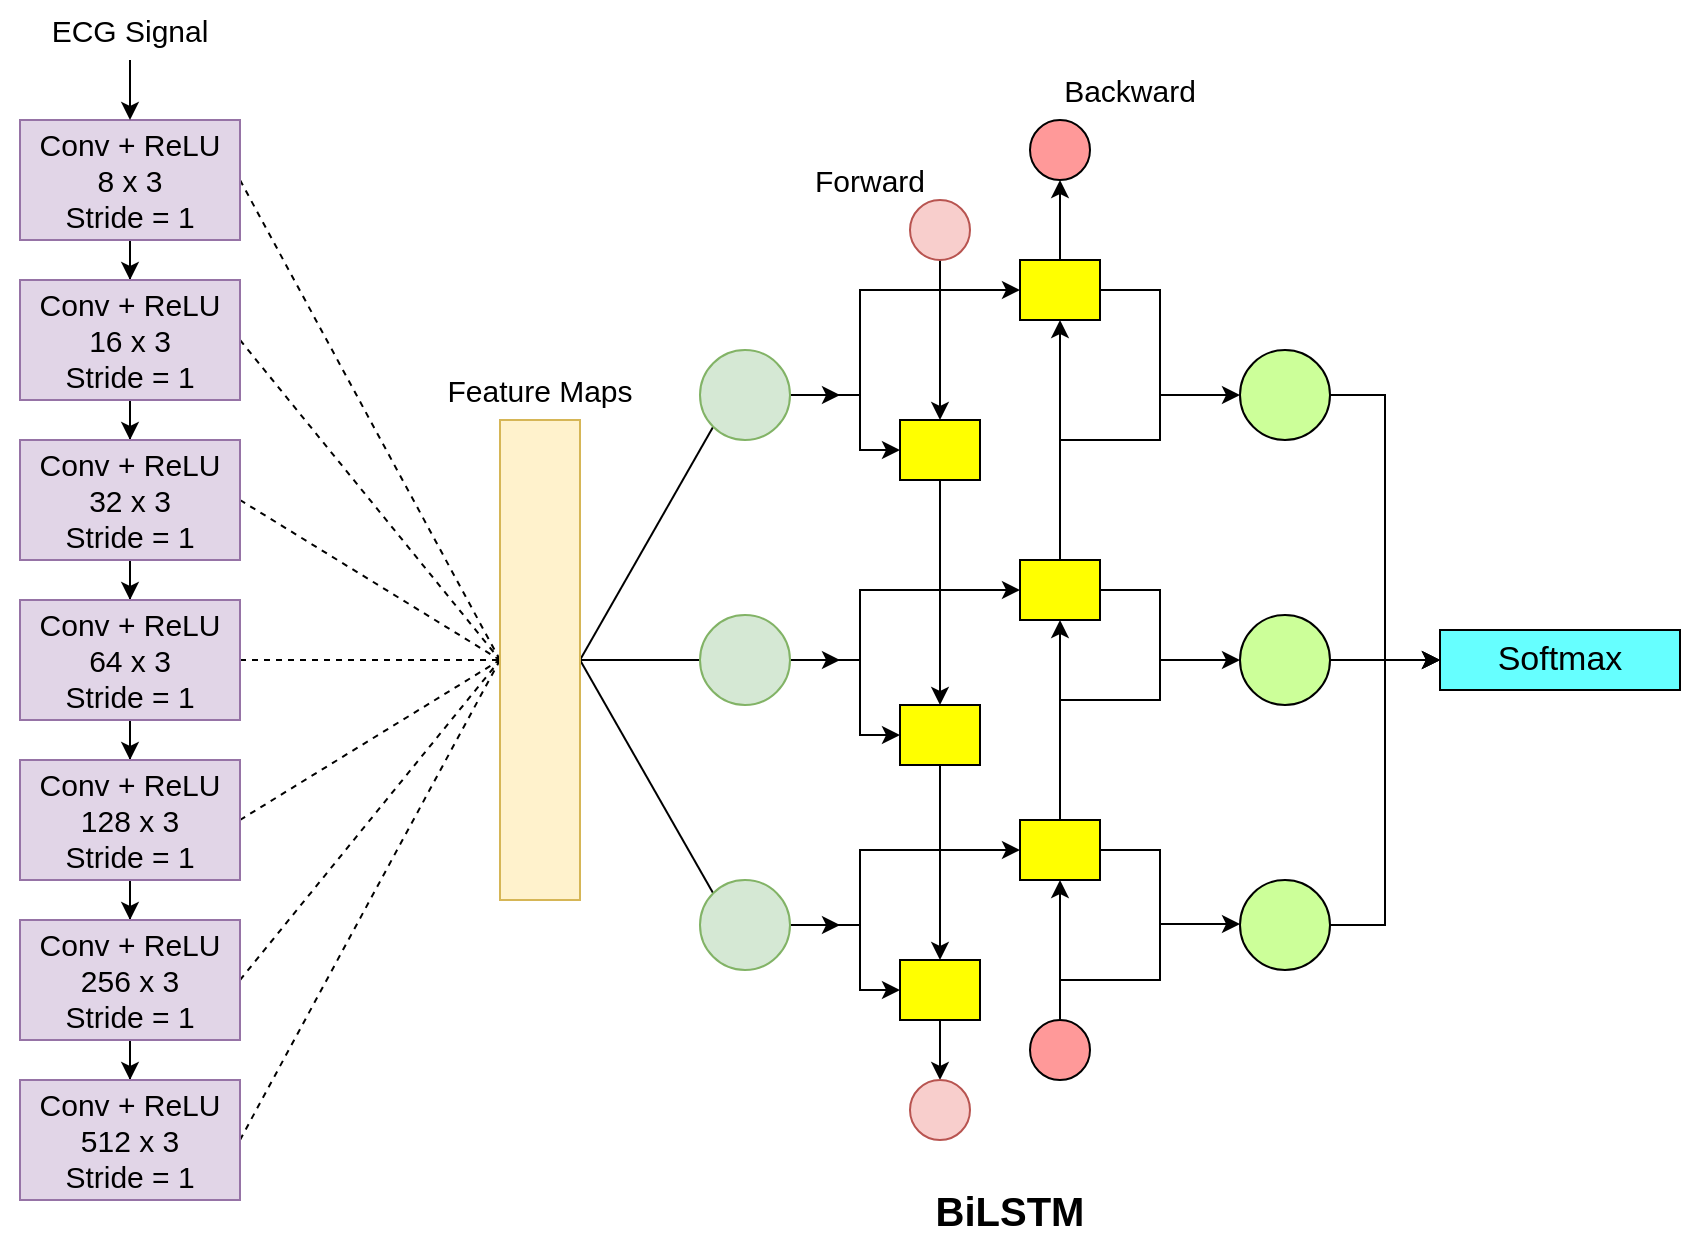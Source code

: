 <mxfile version="28.1.0">
  <diagram name="Page-1" id="nuph0uPE4SauF5uHy0lM">
    <mxGraphModel dx="1224" dy="661" grid="1" gridSize="10" guides="1" tooltips="1" connect="1" arrows="1" fold="1" page="1" pageScale="1" pageWidth="850" pageHeight="1100" math="0" shadow="0">
      <root>
        <mxCell id="0" />
        <mxCell id="1" parent="0" />
        <mxCell id="OyOArgG9CKw7AW4kFrOo-15" style="edgeStyle=orthogonalEdgeStyle;rounded=0;orthogonalLoop=1;jettySize=auto;html=1;entryX=0.5;entryY=0;entryDx=0;entryDy=0;" edge="1" parent="1" source="OyOArgG9CKw7AW4kFrOo-1" target="OyOArgG9CKw7AW4kFrOo-6">
          <mxGeometry relative="1" as="geometry" />
        </mxCell>
        <mxCell id="OyOArgG9CKw7AW4kFrOo-31" style="rounded=0;orthogonalLoop=1;jettySize=auto;html=1;entryX=0;entryY=0.5;entryDx=0;entryDy=0;exitX=1;exitY=0.5;exitDx=0;exitDy=0;endArrow=none;endFill=0;dashed=1;" edge="1" parent="1" source="OyOArgG9CKw7AW4kFrOo-1" target="OyOArgG9CKw7AW4kFrOo-22">
          <mxGeometry relative="1" as="geometry" />
        </mxCell>
        <mxCell id="OyOArgG9CKw7AW4kFrOo-1" value="&lt;font style=&quot;font-size: 15px;&quot;&gt;Conv + ReLU&lt;br&gt;8 x 3&lt;/font&gt;&lt;div&gt;&lt;font style=&quot;font-size: 15px;&quot;&gt;Stride = 1&lt;/font&gt;&lt;/div&gt;" style="rounded=0;whiteSpace=wrap;html=1;fillColor=#e1d5e7;strokeColor=#9673a6;" vertex="1" parent="1">
          <mxGeometry x="80" y="100" width="110" height="60" as="geometry" />
        </mxCell>
        <mxCell id="OyOArgG9CKw7AW4kFrOo-16" style="edgeStyle=orthogonalEdgeStyle;rounded=0;orthogonalLoop=1;jettySize=auto;html=1;entryX=0.5;entryY=0;entryDx=0;entryDy=0;" edge="1" parent="1" source="OyOArgG9CKw7AW4kFrOo-6" target="OyOArgG9CKw7AW4kFrOo-7">
          <mxGeometry relative="1" as="geometry" />
        </mxCell>
        <mxCell id="OyOArgG9CKw7AW4kFrOo-32" style="rounded=0;orthogonalLoop=1;jettySize=auto;html=1;entryX=0;entryY=0.5;entryDx=0;entryDy=0;exitX=1;exitY=0.5;exitDx=0;exitDy=0;endArrow=none;endFill=0;dashed=1;" edge="1" parent="1" source="OyOArgG9CKw7AW4kFrOo-6" target="OyOArgG9CKw7AW4kFrOo-22">
          <mxGeometry relative="1" as="geometry" />
        </mxCell>
        <mxCell id="OyOArgG9CKw7AW4kFrOo-6" value="&lt;font style=&quot;font-size: 15px;&quot;&gt;Conv + ReLU&lt;br&gt;16 x 3&lt;/font&gt;&lt;div&gt;&lt;font style=&quot;font-size: 15px;&quot;&gt;Stride = 1&lt;/font&gt;&lt;/div&gt;" style="rounded=0;whiteSpace=wrap;html=1;fillColor=#e1d5e7;strokeColor=#9673a6;" vertex="1" parent="1">
          <mxGeometry x="80" y="180" width="110" height="60" as="geometry" />
        </mxCell>
        <mxCell id="OyOArgG9CKw7AW4kFrOo-17" style="edgeStyle=orthogonalEdgeStyle;rounded=0;orthogonalLoop=1;jettySize=auto;html=1;" edge="1" parent="1" source="OyOArgG9CKw7AW4kFrOo-7" target="OyOArgG9CKw7AW4kFrOo-8">
          <mxGeometry relative="1" as="geometry" />
        </mxCell>
        <mxCell id="OyOArgG9CKw7AW4kFrOo-34" style="rounded=0;orthogonalLoop=1;jettySize=auto;html=1;entryX=0;entryY=0.5;entryDx=0;entryDy=0;dashed=1;exitX=1;exitY=0.5;exitDx=0;exitDy=0;endArrow=none;endFill=0;" edge="1" parent="1" source="OyOArgG9CKw7AW4kFrOo-7" target="OyOArgG9CKw7AW4kFrOo-22">
          <mxGeometry relative="1" as="geometry" />
        </mxCell>
        <mxCell id="OyOArgG9CKw7AW4kFrOo-7" value="&lt;font style=&quot;font-size: 15px;&quot;&gt;Conv + ReLU&lt;br&gt;32&lt;/font&gt;&lt;span style=&quot;font-size: 15px; background-color: transparent; color: light-dark(rgb(0, 0, 0), rgb(255, 255, 255));&quot;&gt;&amp;nbsp;x 3&lt;/span&gt;&lt;div&gt;&lt;div&gt;&lt;font style=&quot;font-size: 15px;&quot;&gt;Stride = 1&lt;/font&gt;&lt;/div&gt;&lt;/div&gt;" style="rounded=0;whiteSpace=wrap;html=1;fillColor=#e1d5e7;strokeColor=#9673a6;" vertex="1" parent="1">
          <mxGeometry x="80" y="260" width="110" height="60" as="geometry" />
        </mxCell>
        <mxCell id="OyOArgG9CKw7AW4kFrOo-18" style="edgeStyle=orthogonalEdgeStyle;rounded=0;orthogonalLoop=1;jettySize=auto;html=1;entryX=0.5;entryY=0;entryDx=0;entryDy=0;" edge="1" parent="1" source="OyOArgG9CKw7AW4kFrOo-8" target="OyOArgG9CKw7AW4kFrOo-9">
          <mxGeometry relative="1" as="geometry" />
        </mxCell>
        <mxCell id="OyOArgG9CKw7AW4kFrOo-35" style="rounded=0;orthogonalLoop=1;jettySize=auto;html=1;dashed=1;endArrow=none;endFill=0;" edge="1" parent="1" source="OyOArgG9CKw7AW4kFrOo-8" target="OyOArgG9CKw7AW4kFrOo-22">
          <mxGeometry relative="1" as="geometry" />
        </mxCell>
        <mxCell id="OyOArgG9CKw7AW4kFrOo-8" value="&lt;font style=&quot;font-size: 15px;&quot;&gt;Conv + ReLU&lt;br&gt;64 x 3&lt;/font&gt;&lt;div&gt;&lt;font style=&quot;font-size: 15px;&quot;&gt;Stride = 1&lt;/font&gt;&lt;/div&gt;" style="rounded=0;whiteSpace=wrap;html=1;fillColor=#e1d5e7;strokeColor=#9673a6;" vertex="1" parent="1">
          <mxGeometry x="80" y="340" width="110" height="60" as="geometry" />
        </mxCell>
        <mxCell id="OyOArgG9CKw7AW4kFrOo-19" style="edgeStyle=orthogonalEdgeStyle;rounded=0;orthogonalLoop=1;jettySize=auto;html=1;" edge="1" parent="1" source="OyOArgG9CKw7AW4kFrOo-9" target="OyOArgG9CKw7AW4kFrOo-10">
          <mxGeometry relative="1" as="geometry" />
        </mxCell>
        <mxCell id="OyOArgG9CKw7AW4kFrOo-36" style="rounded=0;orthogonalLoop=1;jettySize=auto;html=1;dashed=1;endArrow=none;endFill=0;exitX=1;exitY=0.5;exitDx=0;exitDy=0;entryX=0;entryY=0.5;entryDx=0;entryDy=0;" edge="1" parent="1" source="OyOArgG9CKw7AW4kFrOo-9" target="OyOArgG9CKw7AW4kFrOo-22">
          <mxGeometry relative="1" as="geometry" />
        </mxCell>
        <mxCell id="OyOArgG9CKw7AW4kFrOo-9" value="&lt;font style=&quot;font-size: 15px;&quot;&gt;Conv + ReLU&lt;br&gt;128 x 3&lt;/font&gt;&lt;div&gt;&lt;font style=&quot;font-size: 15px;&quot;&gt;Stride = 1&lt;/font&gt;&lt;/div&gt;" style="rounded=0;whiteSpace=wrap;html=1;fillColor=#e1d5e7;strokeColor=#9673a6;" vertex="1" parent="1">
          <mxGeometry x="80" y="420" width="110" height="60" as="geometry" />
        </mxCell>
        <mxCell id="OyOArgG9CKw7AW4kFrOo-20" style="edgeStyle=orthogonalEdgeStyle;rounded=0;orthogonalLoop=1;jettySize=auto;html=1;entryX=0.5;entryY=0;entryDx=0;entryDy=0;" edge="1" parent="1" source="OyOArgG9CKw7AW4kFrOo-10" target="OyOArgG9CKw7AW4kFrOo-11">
          <mxGeometry relative="1" as="geometry" />
        </mxCell>
        <mxCell id="OyOArgG9CKw7AW4kFrOo-38" style="rounded=0;orthogonalLoop=1;jettySize=auto;html=1;entryX=0;entryY=0.5;entryDx=0;entryDy=0;dashed=1;endArrow=none;endFill=0;exitX=1;exitY=0.5;exitDx=0;exitDy=0;" edge="1" parent="1" source="OyOArgG9CKw7AW4kFrOo-10" target="OyOArgG9CKw7AW4kFrOo-22">
          <mxGeometry relative="1" as="geometry" />
        </mxCell>
        <mxCell id="OyOArgG9CKw7AW4kFrOo-10" value="&lt;font style=&quot;font-size: 15px;&quot;&gt;Conv + ReLU&lt;br&gt;256 x 3&lt;/font&gt;&lt;div&gt;&lt;font style=&quot;font-size: 15px;&quot;&gt;Stride = 1&lt;/font&gt;&lt;/div&gt;" style="rounded=0;whiteSpace=wrap;html=1;fillColor=#e1d5e7;strokeColor=#9673a6;" vertex="1" parent="1">
          <mxGeometry x="80" y="500" width="110" height="60" as="geometry" />
        </mxCell>
        <mxCell id="OyOArgG9CKw7AW4kFrOo-33" style="rounded=0;orthogonalLoop=1;jettySize=auto;html=1;entryX=0;entryY=0.5;entryDx=0;entryDy=0;dashed=1;endArrow=none;endFill=0;exitX=1;exitY=0.5;exitDx=0;exitDy=0;" edge="1" parent="1" source="OyOArgG9CKw7AW4kFrOo-11" target="OyOArgG9CKw7AW4kFrOo-22">
          <mxGeometry relative="1" as="geometry" />
        </mxCell>
        <mxCell id="OyOArgG9CKw7AW4kFrOo-11" value="&lt;font style=&quot;font-size: 15px;&quot;&gt;Conv + ReLU&lt;br&gt;512&lt;/font&gt;&lt;span style=&quot;font-size: 15px; background-color: transparent; color: light-dark(rgb(0, 0, 0), rgb(255, 255, 255));&quot;&gt;&amp;nbsp;x 3&lt;/span&gt;&lt;div&gt;&lt;div&gt;&lt;font style=&quot;font-size: 15px;&quot;&gt;Stride = 1&lt;/font&gt;&lt;/div&gt;&lt;/div&gt;" style="rounded=0;whiteSpace=wrap;html=1;fillColor=#e1d5e7;strokeColor=#9673a6;" vertex="1" parent="1">
          <mxGeometry x="80" y="580" width="110" height="60" as="geometry" />
        </mxCell>
        <mxCell id="OyOArgG9CKw7AW4kFrOo-14" style="edgeStyle=orthogonalEdgeStyle;rounded=0;orthogonalLoop=1;jettySize=auto;html=1;entryX=0.5;entryY=0;entryDx=0;entryDy=0;" edge="1" parent="1" source="OyOArgG9CKw7AW4kFrOo-13" target="OyOArgG9CKw7AW4kFrOo-1">
          <mxGeometry relative="1" as="geometry" />
        </mxCell>
        <mxCell id="OyOArgG9CKw7AW4kFrOo-13" value="&lt;font style=&quot;font-size: 15px;&quot;&gt;ECG Signal&lt;/font&gt;" style="text;html=1;align=center;verticalAlign=middle;whiteSpace=wrap;rounded=0;" vertex="1" parent="1">
          <mxGeometry x="70" y="40" width="130" height="30" as="geometry" />
        </mxCell>
        <mxCell id="OyOArgG9CKw7AW4kFrOo-54" style="rounded=0;orthogonalLoop=1;jettySize=auto;html=1;entryX=0;entryY=1;entryDx=0;entryDy=0;exitX=1;exitY=0.5;exitDx=0;exitDy=0;endArrow=none;endFill=0;" edge="1" parent="1" source="OyOArgG9CKw7AW4kFrOo-22" target="OyOArgG9CKw7AW4kFrOo-41">
          <mxGeometry relative="1" as="geometry" />
        </mxCell>
        <mxCell id="OyOArgG9CKw7AW4kFrOo-55" style="edgeStyle=orthogonalEdgeStyle;rounded=0;orthogonalLoop=1;jettySize=auto;html=1;entryX=0;entryY=0.5;entryDx=0;entryDy=0;endArrow=none;endFill=0;" edge="1" parent="1" source="OyOArgG9CKw7AW4kFrOo-22" target="OyOArgG9CKw7AW4kFrOo-24">
          <mxGeometry relative="1" as="geometry" />
        </mxCell>
        <mxCell id="OyOArgG9CKw7AW4kFrOo-56" style="rounded=0;orthogonalLoop=1;jettySize=auto;html=1;exitX=1;exitY=0.5;exitDx=0;exitDy=0;entryX=0;entryY=0;entryDx=0;entryDy=0;endArrow=none;endFill=0;" edge="1" parent="1" source="OyOArgG9CKw7AW4kFrOo-22" target="OyOArgG9CKw7AW4kFrOo-40">
          <mxGeometry relative="1" as="geometry" />
        </mxCell>
        <mxCell id="OyOArgG9CKw7AW4kFrOo-22" value="" style="rounded=0;whiteSpace=wrap;html=1;fillColor=#fff2cc;strokeColor=#d6b656;" vertex="1" parent="1">
          <mxGeometry x="320" y="250" width="40" height="240" as="geometry" />
        </mxCell>
        <mxCell id="OyOArgG9CKw7AW4kFrOo-80" style="edgeStyle=orthogonalEdgeStyle;rounded=0;orthogonalLoop=1;jettySize=auto;html=1;entryX=0;entryY=0.5;entryDx=0;entryDy=0;" edge="1" parent="1" source="OyOArgG9CKw7AW4kFrOo-24" target="OyOArgG9CKw7AW4kFrOo-47">
          <mxGeometry relative="1" as="geometry">
            <Array as="points">
              <mxPoint x="500" y="370" />
              <mxPoint x="500" y="335" />
            </Array>
          </mxGeometry>
        </mxCell>
        <mxCell id="OyOArgG9CKw7AW4kFrOo-81" style="edgeStyle=orthogonalEdgeStyle;rounded=0;orthogonalLoop=1;jettySize=auto;html=1;entryX=0;entryY=0.5;entryDx=0;entryDy=0;" edge="1" parent="1" source="OyOArgG9CKw7AW4kFrOo-24" target="OyOArgG9CKw7AW4kFrOo-46">
          <mxGeometry relative="1" as="geometry">
            <Array as="points">
              <mxPoint x="500" y="370" />
              <mxPoint x="500" y="408" />
            </Array>
          </mxGeometry>
        </mxCell>
        <mxCell id="OyOArgG9CKw7AW4kFrOo-82" style="edgeStyle=orthogonalEdgeStyle;rounded=0;orthogonalLoop=1;jettySize=auto;html=1;" edge="1" parent="1" source="OyOArgG9CKw7AW4kFrOo-24">
          <mxGeometry relative="1" as="geometry">
            <mxPoint x="490" y="370" as="targetPoint" />
          </mxGeometry>
        </mxCell>
        <mxCell id="OyOArgG9CKw7AW4kFrOo-24" value="" style="ellipse;whiteSpace=wrap;html=1;aspect=fixed;fillColor=#d5e8d4;strokeColor=#82b366;" vertex="1" parent="1">
          <mxGeometry x="420" y="347.5" width="45" height="45" as="geometry" />
        </mxCell>
        <mxCell id="OyOArgG9CKw7AW4kFrOo-84" style="edgeStyle=orthogonalEdgeStyle;rounded=0;orthogonalLoop=1;jettySize=auto;html=1;entryX=0;entryY=0.5;entryDx=0;entryDy=0;" edge="1" parent="1" source="OyOArgG9CKw7AW4kFrOo-40" target="OyOArgG9CKw7AW4kFrOo-45">
          <mxGeometry relative="1" as="geometry">
            <Array as="points">
              <mxPoint x="500" y="503" />
              <mxPoint x="500" y="465" />
            </Array>
          </mxGeometry>
        </mxCell>
        <mxCell id="OyOArgG9CKw7AW4kFrOo-85" style="edgeStyle=orthogonalEdgeStyle;rounded=0;orthogonalLoop=1;jettySize=auto;html=1;entryX=0;entryY=0.5;entryDx=0;entryDy=0;" edge="1" parent="1" source="OyOArgG9CKw7AW4kFrOo-40" target="OyOArgG9CKw7AW4kFrOo-42">
          <mxGeometry relative="1" as="geometry">
            <Array as="points">
              <mxPoint x="500" y="503" />
              <mxPoint x="500" y="535" />
            </Array>
          </mxGeometry>
        </mxCell>
        <mxCell id="OyOArgG9CKw7AW4kFrOo-86" style="edgeStyle=orthogonalEdgeStyle;rounded=0;orthogonalLoop=1;jettySize=auto;html=1;" edge="1" parent="1" source="OyOArgG9CKw7AW4kFrOo-40">
          <mxGeometry relative="1" as="geometry">
            <mxPoint x="490" y="502.5" as="targetPoint" />
          </mxGeometry>
        </mxCell>
        <mxCell id="OyOArgG9CKw7AW4kFrOo-40" value="" style="ellipse;whiteSpace=wrap;html=1;aspect=fixed;fillColor=#d5e8d4;strokeColor=#82b366;" vertex="1" parent="1">
          <mxGeometry x="420" y="480" width="45" height="45" as="geometry" />
        </mxCell>
        <mxCell id="OyOArgG9CKw7AW4kFrOo-76" style="edgeStyle=orthogonalEdgeStyle;rounded=0;orthogonalLoop=1;jettySize=auto;html=1;entryX=0;entryY=0.5;entryDx=0;entryDy=0;" edge="1" parent="1" source="OyOArgG9CKw7AW4kFrOo-41" target="OyOArgG9CKw7AW4kFrOo-49">
          <mxGeometry relative="1" as="geometry">
            <Array as="points">
              <mxPoint x="500" y="238" />
              <mxPoint x="500" y="185" />
            </Array>
          </mxGeometry>
        </mxCell>
        <mxCell id="OyOArgG9CKw7AW4kFrOo-77" style="edgeStyle=orthogonalEdgeStyle;rounded=0;orthogonalLoop=1;jettySize=auto;html=1;" edge="1" parent="1" source="OyOArgG9CKw7AW4kFrOo-41" target="OyOArgG9CKw7AW4kFrOo-48">
          <mxGeometry relative="1" as="geometry">
            <Array as="points">
              <mxPoint x="500" y="238" />
              <mxPoint x="500" y="265" />
            </Array>
          </mxGeometry>
        </mxCell>
        <mxCell id="OyOArgG9CKw7AW4kFrOo-78" style="edgeStyle=orthogonalEdgeStyle;rounded=0;orthogonalLoop=1;jettySize=auto;html=1;" edge="1" parent="1" source="OyOArgG9CKw7AW4kFrOo-41">
          <mxGeometry relative="1" as="geometry">
            <mxPoint x="490" y="237.5" as="targetPoint" />
          </mxGeometry>
        </mxCell>
        <mxCell id="OyOArgG9CKw7AW4kFrOo-41" value="" style="ellipse;whiteSpace=wrap;html=1;aspect=fixed;fillColor=#d5e8d4;strokeColor=#82b366;" vertex="1" parent="1">
          <mxGeometry x="420" y="215" width="45" height="45" as="geometry" />
        </mxCell>
        <mxCell id="OyOArgG9CKw7AW4kFrOo-65" style="edgeStyle=orthogonalEdgeStyle;rounded=0;orthogonalLoop=1;jettySize=auto;html=1;" edge="1" parent="1" source="OyOArgG9CKw7AW4kFrOo-42" target="OyOArgG9CKw7AW4kFrOo-60">
          <mxGeometry relative="1" as="geometry" />
        </mxCell>
        <mxCell id="OyOArgG9CKw7AW4kFrOo-42" value="" style="rounded=0;whiteSpace=wrap;html=1;fillColor=#FFFF00;" vertex="1" parent="1">
          <mxGeometry x="520" y="520" width="40" height="30" as="geometry" />
        </mxCell>
        <mxCell id="OyOArgG9CKw7AW4kFrOo-67" style="edgeStyle=orthogonalEdgeStyle;rounded=0;orthogonalLoop=1;jettySize=auto;html=1;" edge="1" parent="1" source="OyOArgG9CKw7AW4kFrOo-45" target="OyOArgG9CKw7AW4kFrOo-47">
          <mxGeometry relative="1" as="geometry" />
        </mxCell>
        <mxCell id="OyOArgG9CKw7AW4kFrOo-87" style="edgeStyle=orthogonalEdgeStyle;rounded=0;orthogonalLoop=1;jettySize=auto;html=1;" edge="1" parent="1" source="OyOArgG9CKw7AW4kFrOo-45" target="OyOArgG9CKw7AW4kFrOo-52">
          <mxGeometry relative="1" as="geometry">
            <Array as="points">
              <mxPoint x="650" y="465" />
              <mxPoint x="650" y="502" />
            </Array>
          </mxGeometry>
        </mxCell>
        <mxCell id="OyOArgG9CKw7AW4kFrOo-45" value="" style="rounded=0;whiteSpace=wrap;html=1;fillColor=#FFFF00;" vertex="1" parent="1">
          <mxGeometry x="580" y="450" width="40" height="30" as="geometry" />
        </mxCell>
        <mxCell id="OyOArgG9CKw7AW4kFrOo-64" style="edgeStyle=orthogonalEdgeStyle;rounded=0;orthogonalLoop=1;jettySize=auto;html=1;entryX=0.5;entryY=0;entryDx=0;entryDy=0;" edge="1" parent="1" source="OyOArgG9CKw7AW4kFrOo-46" target="OyOArgG9CKw7AW4kFrOo-42">
          <mxGeometry relative="1" as="geometry" />
        </mxCell>
        <mxCell id="OyOArgG9CKw7AW4kFrOo-46" value="" style="rounded=0;whiteSpace=wrap;html=1;fillColor=#FFFF00;" vertex="1" parent="1">
          <mxGeometry x="520" y="392.5" width="40" height="30" as="geometry" />
        </mxCell>
        <mxCell id="OyOArgG9CKw7AW4kFrOo-68" style="edgeStyle=orthogonalEdgeStyle;rounded=0;orthogonalLoop=1;jettySize=auto;html=1;entryX=0.5;entryY=1;entryDx=0;entryDy=0;" edge="1" parent="1" source="OyOArgG9CKw7AW4kFrOo-47" target="OyOArgG9CKw7AW4kFrOo-49">
          <mxGeometry relative="1" as="geometry" />
        </mxCell>
        <mxCell id="OyOArgG9CKw7AW4kFrOo-89" style="edgeStyle=orthogonalEdgeStyle;rounded=0;orthogonalLoop=1;jettySize=auto;html=1;" edge="1" parent="1" source="OyOArgG9CKw7AW4kFrOo-47" target="OyOArgG9CKw7AW4kFrOo-51">
          <mxGeometry relative="1" as="geometry">
            <Array as="points">
              <mxPoint x="650" y="335" />
              <mxPoint x="650" y="370" />
            </Array>
          </mxGeometry>
        </mxCell>
        <mxCell id="OyOArgG9CKw7AW4kFrOo-47" value="" style="rounded=0;whiteSpace=wrap;html=1;fillColor=#FFFF00;" vertex="1" parent="1">
          <mxGeometry x="580" y="320" width="40" height="30" as="geometry" />
        </mxCell>
        <mxCell id="OyOArgG9CKw7AW4kFrOo-63" style="edgeStyle=orthogonalEdgeStyle;rounded=0;orthogonalLoop=1;jettySize=auto;html=1;" edge="1" parent="1" source="OyOArgG9CKw7AW4kFrOo-48" target="OyOArgG9CKw7AW4kFrOo-46">
          <mxGeometry relative="1" as="geometry" />
        </mxCell>
        <mxCell id="OyOArgG9CKw7AW4kFrOo-48" value="" style="rounded=0;whiteSpace=wrap;html=1;fillColor=#FFFF00;" vertex="1" parent="1">
          <mxGeometry x="520" y="250" width="40" height="30" as="geometry" />
        </mxCell>
        <mxCell id="OyOArgG9CKw7AW4kFrOo-69" style="edgeStyle=orthogonalEdgeStyle;rounded=0;orthogonalLoop=1;jettySize=auto;html=1;" edge="1" parent="1" source="OyOArgG9CKw7AW4kFrOo-49" target="OyOArgG9CKw7AW4kFrOo-59">
          <mxGeometry relative="1" as="geometry" />
        </mxCell>
        <mxCell id="OyOArgG9CKw7AW4kFrOo-73" style="edgeStyle=orthogonalEdgeStyle;rounded=0;orthogonalLoop=1;jettySize=auto;html=1;entryX=0;entryY=0.5;entryDx=0;entryDy=0;" edge="1" parent="1" source="OyOArgG9CKw7AW4kFrOo-49" target="OyOArgG9CKw7AW4kFrOo-53">
          <mxGeometry relative="1" as="geometry">
            <Array as="points">
              <mxPoint x="650" y="185" />
              <mxPoint x="650" y="238" />
            </Array>
          </mxGeometry>
        </mxCell>
        <mxCell id="OyOArgG9CKw7AW4kFrOo-49" value="" style="rounded=0;whiteSpace=wrap;html=1;fillColor=#FFFF00;" vertex="1" parent="1">
          <mxGeometry x="580" y="170" width="40" height="30" as="geometry" />
        </mxCell>
        <mxCell id="OyOArgG9CKw7AW4kFrOo-100" style="edgeStyle=orthogonalEdgeStyle;rounded=0;orthogonalLoop=1;jettySize=auto;html=1;entryX=0;entryY=0.5;entryDx=0;entryDy=0;" edge="1" parent="1" source="OyOArgG9CKw7AW4kFrOo-51" target="OyOArgG9CKw7AW4kFrOo-98">
          <mxGeometry relative="1" as="geometry" />
        </mxCell>
        <mxCell id="OyOArgG9CKw7AW4kFrOo-51" value="" style="ellipse;whiteSpace=wrap;html=1;aspect=fixed;fillColor=#CCFF99;" vertex="1" parent="1">
          <mxGeometry x="690" y="347.5" width="45" height="45" as="geometry" />
        </mxCell>
        <mxCell id="OyOArgG9CKw7AW4kFrOo-101" style="edgeStyle=orthogonalEdgeStyle;rounded=0;orthogonalLoop=1;jettySize=auto;html=1;entryX=0;entryY=0.5;entryDx=0;entryDy=0;" edge="1" parent="1" source="OyOArgG9CKw7AW4kFrOo-52" target="OyOArgG9CKw7AW4kFrOo-98">
          <mxGeometry relative="1" as="geometry" />
        </mxCell>
        <mxCell id="OyOArgG9CKw7AW4kFrOo-52" value="" style="ellipse;whiteSpace=wrap;html=1;aspect=fixed;fillColor=#CCFF99;" vertex="1" parent="1">
          <mxGeometry x="690" y="480" width="45" height="45" as="geometry" />
        </mxCell>
        <mxCell id="OyOArgG9CKw7AW4kFrOo-99" style="edgeStyle=orthogonalEdgeStyle;rounded=0;orthogonalLoop=1;jettySize=auto;html=1;entryX=0;entryY=0.5;entryDx=0;entryDy=0;" edge="1" parent="1" source="OyOArgG9CKw7AW4kFrOo-53" target="OyOArgG9CKw7AW4kFrOo-98">
          <mxGeometry relative="1" as="geometry" />
        </mxCell>
        <mxCell id="OyOArgG9CKw7AW4kFrOo-53" value="" style="ellipse;whiteSpace=wrap;html=1;aspect=fixed;fillColor=#CCFF99;" vertex="1" parent="1">
          <mxGeometry x="690" y="215" width="45" height="45" as="geometry" />
        </mxCell>
        <mxCell id="OyOArgG9CKw7AW4kFrOo-62" style="edgeStyle=orthogonalEdgeStyle;rounded=0;orthogonalLoop=1;jettySize=auto;html=1;entryX=0.5;entryY=0;entryDx=0;entryDy=0;" edge="1" parent="1" source="OyOArgG9CKw7AW4kFrOo-57" target="OyOArgG9CKw7AW4kFrOo-48">
          <mxGeometry relative="1" as="geometry" />
        </mxCell>
        <mxCell id="OyOArgG9CKw7AW4kFrOo-57" value="" style="ellipse;whiteSpace=wrap;html=1;aspect=fixed;fillColor=#f8cecc;strokeColor=#b85450;" vertex="1" parent="1">
          <mxGeometry x="525" y="140" width="30" height="30" as="geometry" />
        </mxCell>
        <mxCell id="OyOArgG9CKw7AW4kFrOo-59" value="" style="ellipse;whiteSpace=wrap;html=1;aspect=fixed;fillColor=#FF9999;" vertex="1" parent="1">
          <mxGeometry x="585" y="100" width="30" height="30" as="geometry" />
        </mxCell>
        <mxCell id="OyOArgG9CKw7AW4kFrOo-60" value="" style="ellipse;whiteSpace=wrap;html=1;aspect=fixed;fillColor=#f8cecc;strokeColor=#b85450;" vertex="1" parent="1">
          <mxGeometry x="525" y="580" width="30" height="30" as="geometry" />
        </mxCell>
        <mxCell id="OyOArgG9CKw7AW4kFrOo-66" style="edgeStyle=orthogonalEdgeStyle;rounded=0;orthogonalLoop=1;jettySize=auto;html=1;entryX=0.5;entryY=1;entryDx=0;entryDy=0;" edge="1" parent="1" source="OyOArgG9CKw7AW4kFrOo-61" target="OyOArgG9CKw7AW4kFrOo-45">
          <mxGeometry relative="1" as="geometry" />
        </mxCell>
        <mxCell id="OyOArgG9CKw7AW4kFrOo-61" value="" style="ellipse;whiteSpace=wrap;html=1;aspect=fixed;fillColor=#FF9999;" vertex="1" parent="1">
          <mxGeometry x="585" y="550" width="30" height="30" as="geometry" />
        </mxCell>
        <mxCell id="OyOArgG9CKw7AW4kFrOo-92" value="" style="endArrow=none;html=1;rounded=0;" edge="1" parent="1">
          <mxGeometry width="50" height="50" relative="1" as="geometry">
            <mxPoint x="650" y="500" as="sourcePoint" />
            <mxPoint x="600" y="530" as="targetPoint" />
            <Array as="points">
              <mxPoint x="650" y="530" />
              <mxPoint x="630" y="530" />
            </Array>
          </mxGeometry>
        </mxCell>
        <mxCell id="OyOArgG9CKw7AW4kFrOo-93" value="" style="endArrow=none;html=1;rounded=0;" edge="1" parent="1">
          <mxGeometry width="50" height="50" relative="1" as="geometry">
            <mxPoint x="650" y="360" as="sourcePoint" />
            <mxPoint x="600" y="390" as="targetPoint" />
            <Array as="points">
              <mxPoint x="650" y="390" />
            </Array>
          </mxGeometry>
        </mxCell>
        <mxCell id="OyOArgG9CKw7AW4kFrOo-94" value="" style="endArrow=none;html=1;rounded=0;" edge="1" parent="1">
          <mxGeometry width="50" height="50" relative="1" as="geometry">
            <mxPoint x="650" y="230" as="sourcePoint" />
            <mxPoint x="600" y="260" as="targetPoint" />
            <Array as="points">
              <mxPoint x="650" y="260" />
            </Array>
          </mxGeometry>
        </mxCell>
        <mxCell id="OyOArgG9CKw7AW4kFrOo-98" value="&lt;font style=&quot;font-size: 17px;&quot;&gt;Softmax&lt;/font&gt;" style="rounded=0;whiteSpace=wrap;html=1;fillColor=#66FFFF;" vertex="1" parent="1">
          <mxGeometry x="790" y="355" width="120" height="30" as="geometry" />
        </mxCell>
        <mxCell id="OyOArgG9CKw7AW4kFrOo-102" value="&lt;font style=&quot;font-size: 15px;&quot;&gt;Feature Maps&lt;/font&gt;" style="text;html=1;align=center;verticalAlign=middle;whiteSpace=wrap;rounded=0;" vertex="1" parent="1">
          <mxGeometry x="285" y="220" width="110" height="30" as="geometry" />
        </mxCell>
        <mxCell id="OyOArgG9CKw7AW4kFrOo-103" value="&lt;span style=&quot;font-size: 15px;&quot;&gt;Forward&lt;/span&gt;" style="text;html=1;align=center;verticalAlign=middle;whiteSpace=wrap;rounded=0;" vertex="1" parent="1">
          <mxGeometry x="450" y="115" width="110" height="30" as="geometry" />
        </mxCell>
        <mxCell id="OyOArgG9CKw7AW4kFrOo-104" value="&lt;span style=&quot;font-size: 15px;&quot;&gt;Backward&lt;/span&gt;" style="text;html=1;align=center;verticalAlign=middle;whiteSpace=wrap;rounded=0;" vertex="1" parent="1">
          <mxGeometry x="580" y="70" width="110" height="30" as="geometry" />
        </mxCell>
        <mxCell id="OyOArgG9CKw7AW4kFrOo-106" value="&lt;b style=&quot;&quot;&gt;&lt;font style=&quot;font-size: 20px;&quot;&gt;BiLSTM&lt;/font&gt;&lt;/b&gt;" style="text;html=1;align=center;verticalAlign=middle;whiteSpace=wrap;rounded=0;" vertex="1" parent="1">
          <mxGeometry x="520" y="630" width="110" height="30" as="geometry" />
        </mxCell>
      </root>
    </mxGraphModel>
  </diagram>
</mxfile>
